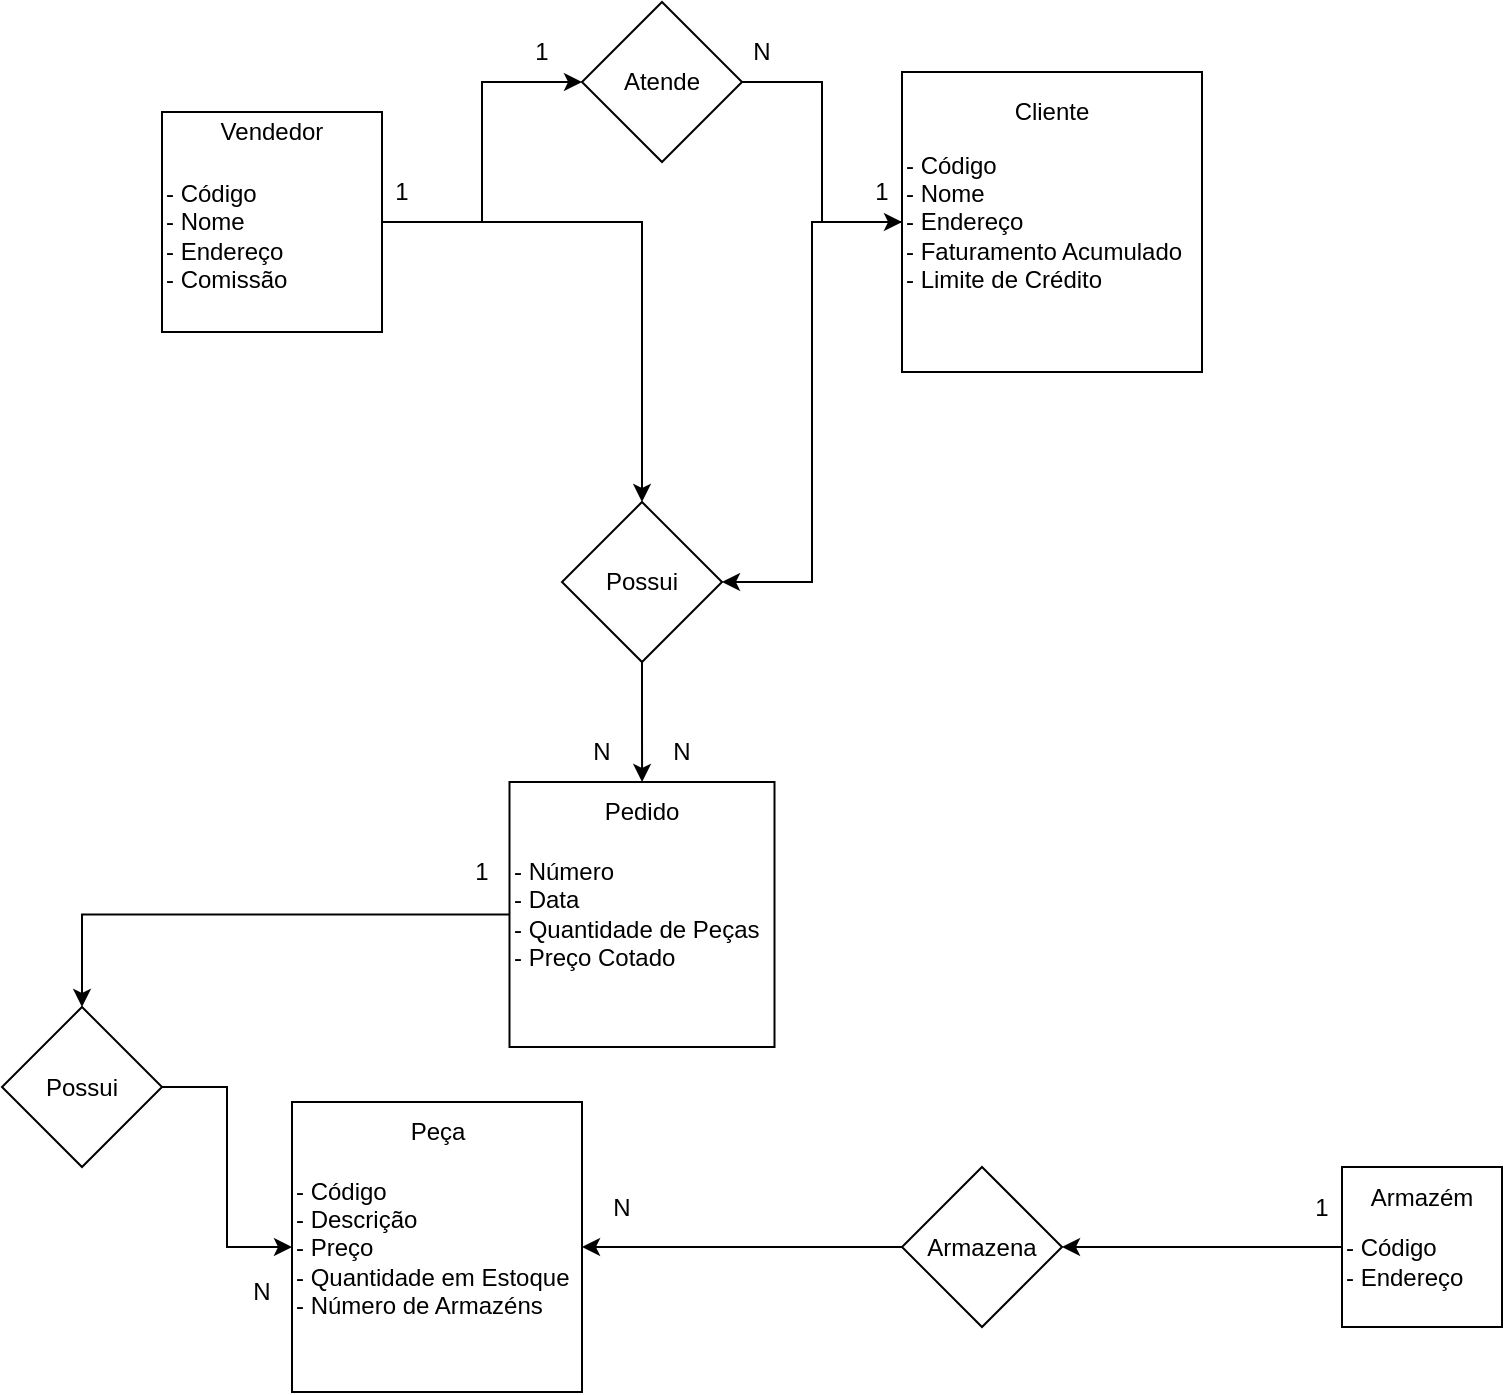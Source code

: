 <mxfile version="22.0.4" type="github">
  <diagram name="Página-1" id="jlo1wy49ycUf86JTQE9i">
    <mxGraphModel dx="880" dy="521" grid="1" gridSize="10" guides="1" tooltips="1" connect="1" arrows="1" fold="1" page="1" pageScale="1" pageWidth="827" pageHeight="1169" math="0" shadow="0">
      <root>
        <mxCell id="0" />
        <mxCell id="1" parent="0" />
        <mxCell id="RQbDG6k7a9iBf144iXeE-6" style="edgeStyle=orthogonalEdgeStyle;rounded=0;orthogonalLoop=1;jettySize=auto;html=1;entryX=0;entryY=0.5;entryDx=0;entryDy=0;" parent="1" source="RQbDG6k7a9iBf144iXeE-1" target="RQbDG6k7a9iBf144iXeE-5" edge="1">
          <mxGeometry relative="1" as="geometry" />
        </mxCell>
        <mxCell id="EznNFDMXs_wPwzTQy8d6-19" style="edgeStyle=orthogonalEdgeStyle;rounded=0;orthogonalLoop=1;jettySize=auto;html=1;entryX=0.5;entryY=0;entryDx=0;entryDy=0;" parent="1" source="RQbDG6k7a9iBf144iXeE-1" target="EznNFDMXs_wPwzTQy8d6-5" edge="1">
          <mxGeometry relative="1" as="geometry" />
        </mxCell>
        <mxCell id="RQbDG6k7a9iBf144iXeE-1" value="&lt;br&gt;- Código&lt;br&gt;- Nome&lt;br&gt;- Endereço&lt;br&gt;- Comissão" style="whiteSpace=wrap;html=1;aspect=fixed;align=left;" parent="1" vertex="1">
          <mxGeometry x="100" y="75" width="110" height="110" as="geometry" />
        </mxCell>
        <mxCell id="RQbDG6k7a9iBf144iXeE-2" value="Vendedor" style="text;html=1;strokeColor=none;fillColor=none;align=center;verticalAlign=middle;whiteSpace=wrap;rounded=0;" parent="1" vertex="1">
          <mxGeometry x="125" y="70" width="60" height="30" as="geometry" />
        </mxCell>
        <mxCell id="EznNFDMXs_wPwzTQy8d6-14" style="edgeStyle=orthogonalEdgeStyle;rounded=0;orthogonalLoop=1;jettySize=auto;html=1;entryX=1;entryY=0.5;entryDx=0;entryDy=0;" parent="1" source="RQbDG6k7a9iBf144iXeE-3" target="EznNFDMXs_wPwzTQy8d6-5" edge="1">
          <mxGeometry relative="1" as="geometry" />
        </mxCell>
        <mxCell id="RQbDG6k7a9iBf144iXeE-3" value="- Código&lt;br&gt;- Nome&lt;br&gt;- Endereço&lt;br&gt;- Faturamento Acumulado&lt;br&gt;- Limite de Crédito" style="whiteSpace=wrap;html=1;aspect=fixed;align=left;" parent="1" vertex="1">
          <mxGeometry x="470" y="55" width="150" height="150" as="geometry" />
        </mxCell>
        <mxCell id="RQbDG6k7a9iBf144iXeE-4" value="Cliente" style="text;html=1;strokeColor=none;fillColor=none;align=center;verticalAlign=middle;whiteSpace=wrap;rounded=0;" parent="1" vertex="1">
          <mxGeometry x="515" y="60" width="60" height="30" as="geometry" />
        </mxCell>
        <mxCell id="RQbDG6k7a9iBf144iXeE-7" style="edgeStyle=orthogonalEdgeStyle;rounded=0;orthogonalLoop=1;jettySize=auto;html=1;exitX=1;exitY=0.5;exitDx=0;exitDy=0;entryX=0;entryY=0.5;entryDx=0;entryDy=0;" parent="1" source="RQbDG6k7a9iBf144iXeE-5" target="RQbDG6k7a9iBf144iXeE-3" edge="1">
          <mxGeometry relative="1" as="geometry" />
        </mxCell>
        <mxCell id="RQbDG6k7a9iBf144iXeE-5" value="Atende" style="rhombus;whiteSpace=wrap;html=1;" parent="1" vertex="1">
          <mxGeometry x="310" y="20" width="80" height="80" as="geometry" />
        </mxCell>
        <mxCell id="RQbDG6k7a9iBf144iXeE-8" value="N" style="text;html=1;strokeColor=none;fillColor=none;align=center;verticalAlign=middle;whiteSpace=wrap;rounded=0;" parent="1" vertex="1">
          <mxGeometry x="370" y="30" width="60" height="30" as="geometry" />
        </mxCell>
        <mxCell id="RQbDG6k7a9iBf144iXeE-9" value="1" style="text;html=1;strokeColor=none;fillColor=none;align=center;verticalAlign=middle;whiteSpace=wrap;rounded=0;" parent="1" vertex="1">
          <mxGeometry x="260" y="30" width="60" height="30" as="geometry" />
        </mxCell>
        <mxCell id="RQbDG6k7a9iBf144iXeE-18" value="- Código&lt;br&gt;- Descrição&lt;br&gt;- Preço&lt;br&gt;- Quantidade em Estoque&lt;br&gt;- Número de Armazéns" style="whiteSpace=wrap;html=1;aspect=fixed;align=left;" parent="1" vertex="1">
          <mxGeometry x="165" y="570" width="145" height="145" as="geometry" />
        </mxCell>
        <mxCell id="RQbDG6k7a9iBf144iXeE-19" value="Peça" style="text;html=1;strokeColor=none;fillColor=none;align=center;verticalAlign=middle;whiteSpace=wrap;rounded=0;" parent="1" vertex="1">
          <mxGeometry x="207.5" y="570" width="60" height="30" as="geometry" />
        </mxCell>
        <mxCell id="RQbDG6k7a9iBf144iXeE-24" style="edgeStyle=orthogonalEdgeStyle;rounded=0;orthogonalLoop=1;jettySize=auto;html=1;" parent="1" source="RQbDG6k7a9iBf144iXeE-20" target="RQbDG6k7a9iBf144iXeE-23" edge="1">
          <mxGeometry relative="1" as="geometry" />
        </mxCell>
        <mxCell id="RQbDG6k7a9iBf144iXeE-20" value="&lt;br&gt;- Código&lt;br&gt;- Endereço" style="whiteSpace=wrap;html=1;aspect=fixed;align=left;" parent="1" vertex="1">
          <mxGeometry x="690" y="602.5" width="80" height="80" as="geometry" />
        </mxCell>
        <mxCell id="RQbDG6k7a9iBf144iXeE-22" value="Armazém" style="text;html=1;strokeColor=none;fillColor=none;align=center;verticalAlign=middle;whiteSpace=wrap;rounded=0;" parent="1" vertex="1">
          <mxGeometry x="700" y="602.5" width="60" height="30" as="geometry" />
        </mxCell>
        <mxCell id="RQbDG6k7a9iBf144iXeE-25" style="edgeStyle=orthogonalEdgeStyle;rounded=0;orthogonalLoop=1;jettySize=auto;html=1;entryX=1;entryY=0.5;entryDx=0;entryDy=0;" parent="1" source="RQbDG6k7a9iBf144iXeE-23" target="RQbDG6k7a9iBf144iXeE-18" edge="1">
          <mxGeometry relative="1" as="geometry" />
        </mxCell>
        <mxCell id="RQbDG6k7a9iBf144iXeE-23" value="Armazena" style="rhombus;whiteSpace=wrap;html=1;" parent="1" vertex="1">
          <mxGeometry x="470" y="602.5" width="80" height="80" as="geometry" />
        </mxCell>
        <mxCell id="RQbDG6k7a9iBf144iXeE-26" value="N" style="text;html=1;strokeColor=none;fillColor=none;align=center;verticalAlign=middle;whiteSpace=wrap;rounded=0;" parent="1" vertex="1">
          <mxGeometry x="300" y="607.5" width="60" height="30" as="geometry" />
        </mxCell>
        <mxCell id="RQbDG6k7a9iBf144iXeE-28" value="1" style="text;html=1;strokeColor=none;fillColor=none;align=center;verticalAlign=middle;whiteSpace=wrap;rounded=0;" parent="1" vertex="1">
          <mxGeometry x="650" y="607.5" width="60" height="30" as="geometry" />
        </mxCell>
        <mxCell id="bRjOYfUB_zhAMFCniTPQ-15" style="edgeStyle=orthogonalEdgeStyle;rounded=0;orthogonalLoop=1;jettySize=auto;html=1;entryX=0.5;entryY=0;entryDx=0;entryDy=0;" edge="1" parent="1" source="EznNFDMXs_wPwzTQy8d6-1" target="bRjOYfUB_zhAMFCniTPQ-11">
          <mxGeometry relative="1" as="geometry" />
        </mxCell>
        <mxCell id="EznNFDMXs_wPwzTQy8d6-1" value="- Número&lt;br&gt;- Data&lt;br&gt;- Quantidade de Peças&lt;br&gt;- Preço Cotado" style="whiteSpace=wrap;html=1;aspect=fixed;align=left;" parent="1" vertex="1">
          <mxGeometry x="273.75" y="410" width="132.5" height="132.5" as="geometry" />
        </mxCell>
        <mxCell id="EznNFDMXs_wPwzTQy8d6-2" value="Pedido" style="text;html=1;strokeColor=none;fillColor=none;align=center;verticalAlign=middle;whiteSpace=wrap;rounded=0;" parent="1" vertex="1">
          <mxGeometry x="310" y="410" width="60" height="30" as="geometry" />
        </mxCell>
        <mxCell id="EznNFDMXs_wPwzTQy8d6-15" style="edgeStyle=orthogonalEdgeStyle;rounded=0;orthogonalLoop=1;jettySize=auto;html=1;" parent="1" source="EznNFDMXs_wPwzTQy8d6-5" target="EznNFDMXs_wPwzTQy8d6-1" edge="1">
          <mxGeometry relative="1" as="geometry" />
        </mxCell>
        <mxCell id="EznNFDMXs_wPwzTQy8d6-5" value="Possui" style="rhombus;whiteSpace=wrap;html=1;" parent="1" vertex="1">
          <mxGeometry x="300" y="270" width="80" height="80" as="geometry" />
        </mxCell>
        <mxCell id="bRjOYfUB_zhAMFCniTPQ-1" value="1" style="text;html=1;strokeColor=none;fillColor=none;align=center;verticalAlign=middle;whiteSpace=wrap;rounded=0;" vertex="1" parent="1">
          <mxGeometry x="190" y="100" width="60" height="30" as="geometry" />
        </mxCell>
        <mxCell id="bRjOYfUB_zhAMFCniTPQ-2" value="N" style="text;html=1;strokeColor=none;fillColor=none;align=center;verticalAlign=middle;whiteSpace=wrap;rounded=0;" vertex="1" parent="1">
          <mxGeometry x="290" y="380" width="60" height="30" as="geometry" />
        </mxCell>
        <mxCell id="bRjOYfUB_zhAMFCniTPQ-3" value="N" style="text;html=1;strokeColor=none;fillColor=none;align=center;verticalAlign=middle;whiteSpace=wrap;rounded=0;" vertex="1" parent="1">
          <mxGeometry x="330" y="380" width="60" height="30" as="geometry" />
        </mxCell>
        <mxCell id="bRjOYfUB_zhAMFCniTPQ-4" value="1" style="text;html=1;strokeColor=none;fillColor=none;align=center;verticalAlign=middle;whiteSpace=wrap;rounded=0;" vertex="1" parent="1">
          <mxGeometry x="230" y="440" width="60" height="30" as="geometry" />
        </mxCell>
        <mxCell id="bRjOYfUB_zhAMFCniTPQ-5" value="1" style="text;html=1;strokeColor=none;fillColor=none;align=center;verticalAlign=middle;whiteSpace=wrap;rounded=0;" vertex="1" parent="1">
          <mxGeometry x="430" y="100" width="60" height="30" as="geometry" />
        </mxCell>
        <mxCell id="bRjOYfUB_zhAMFCniTPQ-7" value="N" style="text;html=1;strokeColor=none;fillColor=none;align=center;verticalAlign=middle;whiteSpace=wrap;rounded=0;" vertex="1" parent="1">
          <mxGeometry x="120" y="650" width="60" height="30" as="geometry" />
        </mxCell>
        <mxCell id="bRjOYfUB_zhAMFCniTPQ-17" style="edgeStyle=orthogonalEdgeStyle;rounded=0;orthogonalLoop=1;jettySize=auto;html=1;entryX=0;entryY=0.5;entryDx=0;entryDy=0;" edge="1" parent="1" source="bRjOYfUB_zhAMFCniTPQ-11" target="RQbDG6k7a9iBf144iXeE-18">
          <mxGeometry relative="1" as="geometry" />
        </mxCell>
        <mxCell id="bRjOYfUB_zhAMFCniTPQ-11" value="Possui" style="rhombus;whiteSpace=wrap;html=1;" vertex="1" parent="1">
          <mxGeometry x="20" y="522.5" width="80" height="80" as="geometry" />
        </mxCell>
      </root>
    </mxGraphModel>
  </diagram>
</mxfile>

